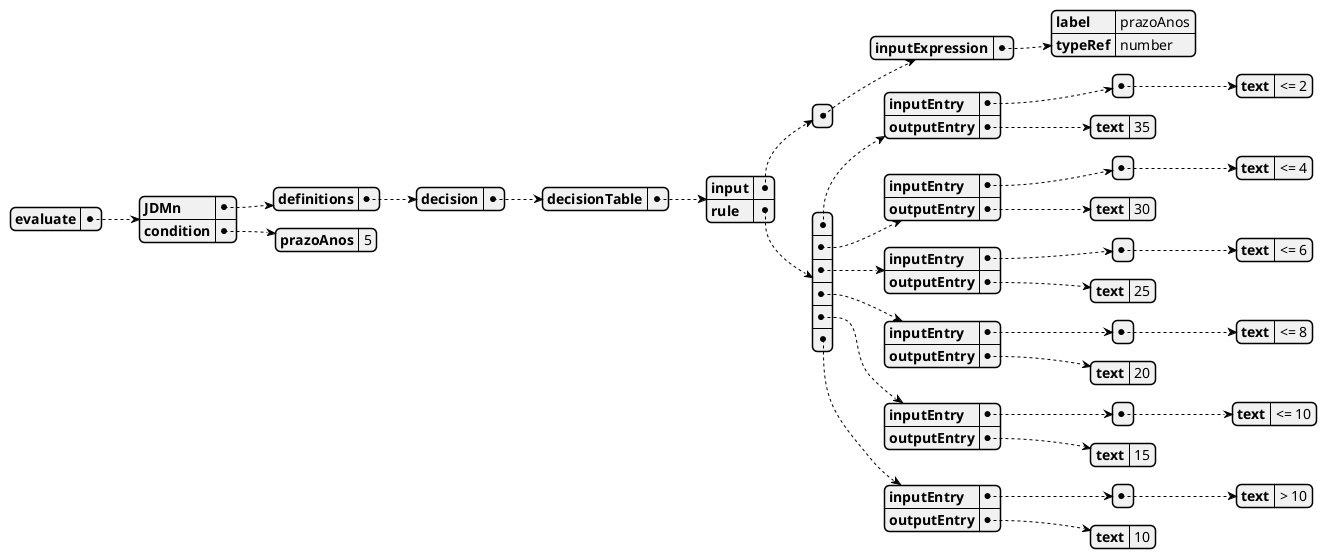@startjson
{
    "evaluate": {
        "JDMn": {
            "definitions": {
                "decision": {
                    "decisionTable": {
                        "input": [
                            {
                                "inputExpression": {
                                    "label": "prazoAnos",
                                    "typeRef": "number"
                                }
                            }
                        ],
                        "rule": [
                            {
                                "inputEntry": [
                                    {
                                        "text": "<= 2"
                                    }
                                ],
                                "outputEntry": {
                                    "text": "35"
                                }
                            },
                            {
                                "inputEntry": [
                                    {
                                        "text": "<= 4"
                                    }
                                ],
                                "outputEntry": {
                                    "text": "30"
                                }
                            },
                            {
                                "inputEntry": [
                                    {
                                        "text": "<= 6"
                                    }
                                ],
                                "outputEntry": {
                                    "text": "25"
                                }
                            },
                            {
                                "inputEntry": [
                                    {
                                        "text": "<= 8"
                                    }
                                ],
                                "outputEntry": {
                                    "text": "20"
                                }
                            },
                            {
                                "inputEntry": [
                                    {
                                        "text": "<= 10"
                                    }
                                ],
                                "outputEntry": {
                                    "text": "15"
                                }
                            },
                            {
                                "inputEntry": [
                                    {
                                        "text": "> 10"
                                    }
                                ],
                                "outputEntry": {
                                    "text": "10"
                                }
                            }
                        ]
                    }
                }
            }
        },
        "condition": {
            "prazoAnos": 5
        }
    }
}
@endjson